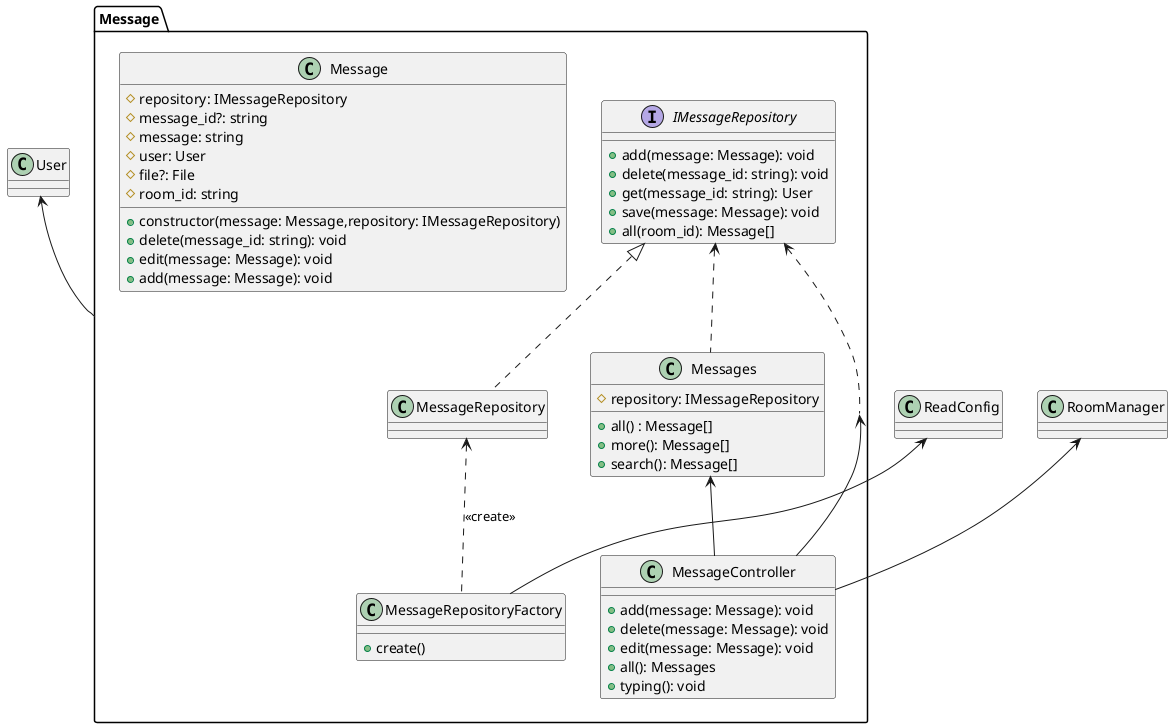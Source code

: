 @startuml
package Message{

    Interface IMessageRepository{
        +add(message: Message): void
        +delete(message_id: string): void
        +get(message_id: string): User
        +save(message: Message): void
        +all(room_id): Message[]
    }

    class Message{
        #repository: IMessageRepository
        #message_id?: string
        #message: string
        #user: User
        #file?: File
        #room_id: string
        
        +constructor(message: Message,repository: IMessageRepository)
        +delete(message_id: string): void
        +edit(message: Message): void
        +add(message: Message): void
    }

    class Messages{
        #repository: IMessageRepository
        +all() : Message[]
        +more(): Message[]
        +search(): Message[]
    }

    class MessageController{
        +add(message: Message): void
        +delete(message: Message): void
        +edit(message: Message): void
        +all(): Messages
        +typing(): void
    }

    class MessageRepositoryFactory{
        +create()
    }
    class MessageRepository
}

MessageRepository <.. MessageRepositoryFactory: <<create>>
Message <-- MessageController
Messages <-- MessageController
User <-- Message
IMessageRepository <.. Message
IMessageRepository <.. Messages
ReadConfig <-- MessageRepositoryFactory
IMessageRepository <|.. MessageRepository
RoomManager <-- MessageController

@enduml